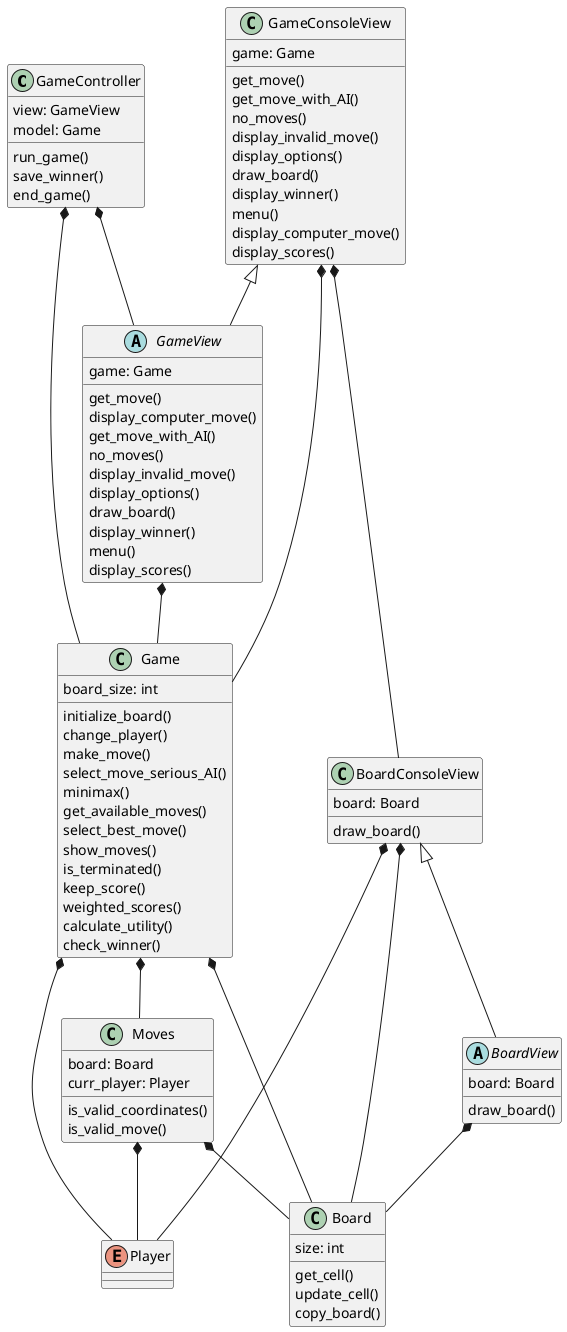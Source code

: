 @startuml
class GameController{
    view: GameView
    model: Game
    run_game()
    save_winner()
    end_game()
}
class Board{
    size: int
    get_cell()
    update_cell()
    copy_board()

}
class Game{
    board_size: int
    initialize_board()
    change_player()
    make_move()
    select_move_serious_AI()
    minimax()
    get_available_moves()
    select_best_move()
    show_moves()
    is_terminated()
    keep_score()
    weighted_scores()
    calculate_utility()
    check_winner()
}
class Moves{
    board: Board
    curr_player: Player
    is_valid_coordinates()
    is_valid_move()
}
enum Player{
}

class BoardConsoleView{
    board: Board
    draw_board()
}

abstract class BoardView{
    board: Board
    draw_board()
}

class GameConsoleView{
    game: Game
    get_move()
    get_move_with_AI()
    no_moves()
    display_invalid_move()
    display_options()
    draw_board()
    display_winner()
    menu()
    display_computer_move()
    display_scores()
}

abstract class GameView{
    game: Game
    get_move()
    display_computer_move()
    get_move_with_AI()
    no_moves()
    display_invalid_move()
    display_options()
    draw_board()
    display_winner()
    menu()
    display_scores()
}
Game *-- Player
Game *-- Board
Game *-- Moves
Moves *-- Board
Moves *-- Player
BoardView *-- Board 
GameView *-- Game
BoardConsoleView *-- Board
BoardConsoleView *-- Player
BoardConsoleView <|--BoardView
GameConsoleView *-- BoardConsoleView
GameConsoleView *-- Game
GameConsoleView <|-- GameView

GameController *-- Game
GameController *-- GameView

@enduml

